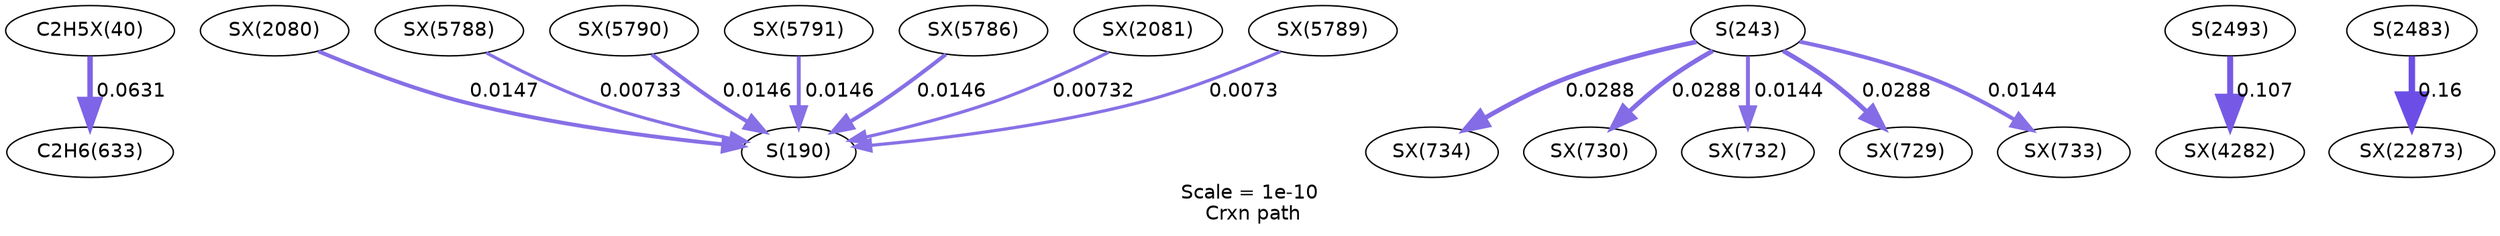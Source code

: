 digraph reaction_paths {
center=1;
s35 -> s17[fontname="Helvetica", style="setlinewidth(3.91)", arrowsize=1.96, color="0.7, 0.563, 0.9"
, label=" 0.0631"];
s70 -> s12[fontname="Helvetica", style="setlinewidth(2.81)", arrowsize=1.41, color="0.7, 0.515, 0.9"
, label=" 0.0147"];
s75 -> s12[fontname="Helvetica", style="setlinewidth(2.29)", arrowsize=1.14, color="0.7, 0.507, 0.9"
, label=" 0.00733"];
s77 -> s12[fontname="Helvetica", style="setlinewidth(2.81)", arrowsize=1.4, color="0.7, 0.515, 0.9"
, label=" 0.0146"];
s78 -> s12[fontname="Helvetica", style="setlinewidth(2.81)", arrowsize=1.41, color="0.7, 0.515, 0.9"
, label=" 0.0146"];
s74 -> s12[fontname="Helvetica", style="setlinewidth(2.81)", arrowsize=1.41, color="0.7, 0.515, 0.9"
, label=" 0.0146"];
s71 -> s12[fontname="Helvetica", style="setlinewidth(2.29)", arrowsize=1.14, color="0.7, 0.507, 0.9"
, label=" 0.00732"];
s76 -> s12[fontname="Helvetica", style="setlinewidth(2.29)", arrowsize=1.14, color="0.7, 0.507, 0.9"
, label=" 0.0073"];
s16 -> s53[fontname="Helvetica", style="setlinewidth(3.32)", arrowsize=1.66, color="0.7, 0.529, 0.9"
, label=" 0.0288"];
s16 -> s50[fontname="Helvetica", style="setlinewidth(3.32)", arrowsize=1.66, color="0.7, 0.529, 0.9"
, label=" 0.0288"];
s16 -> s51[fontname="Helvetica", style="setlinewidth(2.8)", arrowsize=1.4, color="0.7, 0.514, 0.9"
, label=" 0.0144"];
s16 -> s49[fontname="Helvetica", style="setlinewidth(3.32)", arrowsize=1.66, color="0.7, 0.529, 0.9"
, label=" 0.0288"];
s16 -> s52[fontname="Helvetica", style="setlinewidth(2.8)", arrowsize=1.4, color="0.7, 0.514, 0.9"
, label=" 0.0144"];
s27 -> s73[fontname="Helvetica", style="setlinewidth(4.31)", arrowsize=2.16, color="0.7, 0.607, 0.9"
, label=" 0.107"];
s26 -> s84[fontname="Helvetica", style="setlinewidth(4.61)", arrowsize=2.31, color="0.7, 0.66, 0.9"
, label=" 0.16"];
s12 [ fontname="Helvetica", label="S(190)"];
s16 [ fontname="Helvetica", label="S(243)"];
s17 [ fontname="Helvetica", label="C2H6(633)"];
s26 [ fontname="Helvetica", label="S(2483)"];
s27 [ fontname="Helvetica", label="S(2493)"];
s35 [ fontname="Helvetica", label="C2H5X(40)"];
s49 [ fontname="Helvetica", label="SX(729)"];
s50 [ fontname="Helvetica", label="SX(730)"];
s51 [ fontname="Helvetica", label="SX(732)"];
s52 [ fontname="Helvetica", label="SX(733)"];
s53 [ fontname="Helvetica", label="SX(734)"];
s70 [ fontname="Helvetica", label="SX(2080)"];
s71 [ fontname="Helvetica", label="SX(2081)"];
s73 [ fontname="Helvetica", label="SX(4282)"];
s74 [ fontname="Helvetica", label="SX(5786)"];
s75 [ fontname="Helvetica", label="SX(5788)"];
s76 [ fontname="Helvetica", label="SX(5789)"];
s77 [ fontname="Helvetica", label="SX(5790)"];
s78 [ fontname="Helvetica", label="SX(5791)"];
s84 [ fontname="Helvetica", label="SX(22873)"];
 label = "Scale = 1e-10\l Crxn path";
 fontname = "Helvetica";
}

